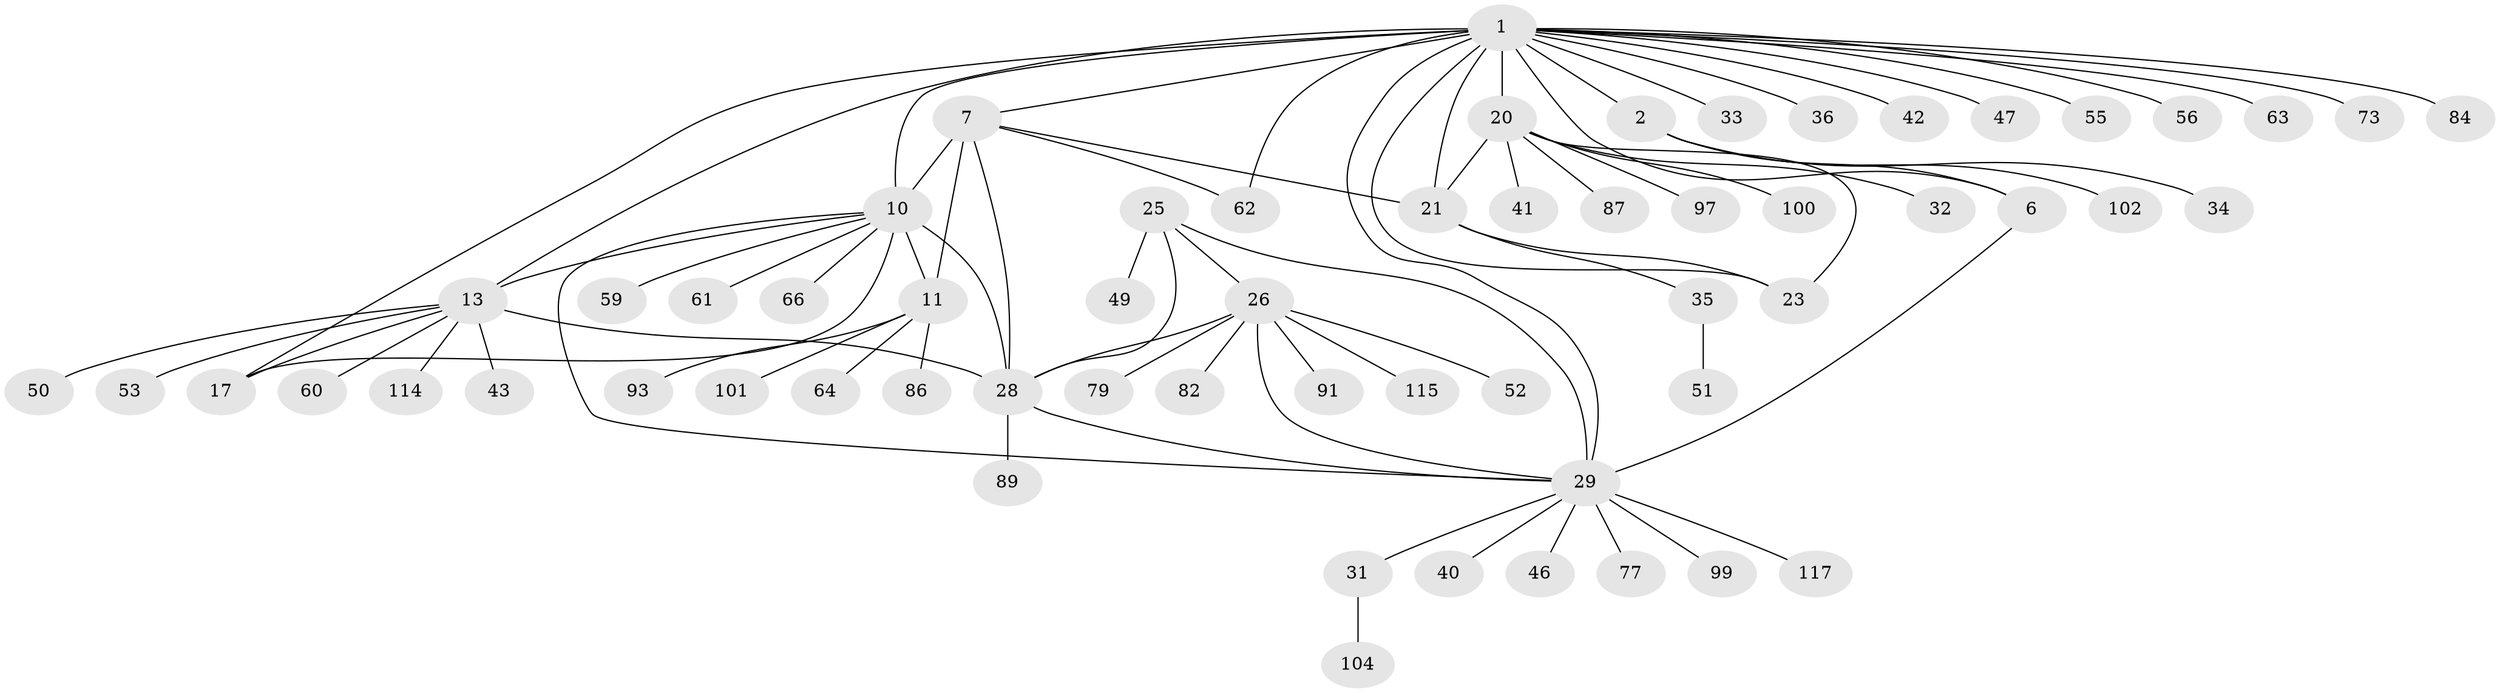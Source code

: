// original degree distribution, {8: 0.041666666666666664, 6: 0.025, 7: 0.05, 9: 0.058333333333333334, 12: 0.016666666666666666, 13: 0.008333333333333333, 11: 0.016666666666666666, 5: 0.008333333333333333, 10: 0.025, 2: 0.10833333333333334, 1: 0.625, 3: 0.016666666666666666}
// Generated by graph-tools (version 1.1) at 2025/19/03/04/25 18:19:52]
// undirected, 60 vertices, 78 edges
graph export_dot {
graph [start="1"]
  node [color=gray90,style=filled];
  1 [super="+3"];
  2;
  6;
  7 [super="+116+106+58+8+9"];
  10 [super="+12+88+44"];
  11;
  13 [super="+39+48+16+120+75"];
  17 [super="+57+96"];
  20 [super="+22"];
  21 [super="+67+70+68+81+95"];
  23 [super="+113"];
  25 [super="+27"];
  26;
  28;
  29 [super="+30"];
  31;
  32;
  33;
  34;
  35 [super="+110"];
  36;
  40;
  41;
  42;
  43;
  46;
  47;
  49;
  50;
  51 [super="+76"];
  52;
  53 [super="+80"];
  55;
  56;
  59;
  60;
  61;
  62;
  63;
  64;
  66;
  73;
  77;
  79;
  82;
  84;
  86 [super="+119"];
  87;
  89;
  91;
  93;
  97;
  99;
  100;
  101;
  102 [super="+112"];
  104;
  114;
  115;
  117;
  1 -- 2 [weight=5];
  1 -- 6 [weight=5];
  1 -- 7;
  1 -- 73;
  1 -- 84;
  1 -- 10 [weight=3];
  1 -- 13 [weight=4];
  1 -- 17 [weight=2];
  1 -- 20 [weight=4];
  1 -- 21 [weight=2];
  1 -- 23 [weight=2];
  1 -- 33;
  1 -- 36;
  1 -- 42;
  1 -- 47;
  1 -- 55;
  1 -- 56;
  1 -- 62;
  1 -- 63;
  1 -- 29;
  2 -- 6;
  2 -- 34;
  2 -- 102;
  6 -- 29;
  7 -- 10 [weight=6];
  7 -- 11 [weight=3];
  7 -- 28 [weight=2];
  7 -- 21;
  7 -- 62;
  10 -- 11 [weight=2];
  10 -- 29;
  10 -- 66;
  10 -- 13 [weight=3];
  10 -- 17;
  10 -- 59;
  10 -- 28;
  10 -- 61;
  11 -- 64;
  11 -- 86;
  11 -- 93;
  11 -- 101;
  13 -- 17 [weight=2];
  13 -- 43;
  13 -- 50;
  13 -- 60;
  13 -- 114;
  13 -- 53;
  13 -- 28;
  20 -- 21 [weight=2];
  20 -- 23 [weight=2];
  20 -- 41;
  20 -- 87;
  20 -- 97;
  20 -- 100;
  20 -- 32;
  21 -- 23;
  21 -- 35;
  25 -- 26 [weight=2];
  25 -- 28 [weight=2];
  25 -- 29 [weight=4];
  25 -- 49;
  26 -- 28;
  26 -- 29 [weight=2];
  26 -- 52;
  26 -- 79;
  26 -- 82;
  26 -- 91;
  26 -- 115;
  28 -- 29 [weight=2];
  28 -- 89;
  29 -- 31;
  29 -- 40;
  29 -- 77;
  29 -- 117;
  29 -- 99;
  29 -- 46;
  31 -- 104;
  35 -- 51;
}
